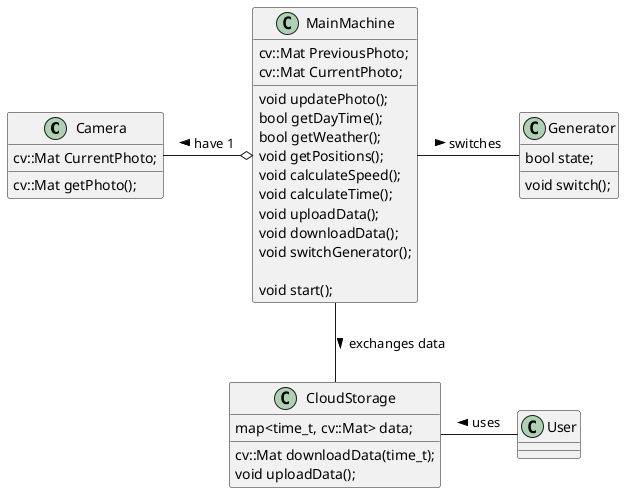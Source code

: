 @startuml
class Camera
{
   cv::Mat CurrentPhoto;
   
   cv::Mat getPhoto();
}

class MainMachine
{
   cv::Mat PreviousPhoto;
   cv::Mat CurrentPhoto;
   
   void updatePhoto();
   bool getDayTime();
   bool getWeather();
   void getPositions();
   void calculateSpeed();
   void calculateTime();
   void uploadData();
   void downloadData();
   void switchGenerator();

   void start();
}

class Generator
{
   bool state;

   void switch();
}

class CloudStorage
{
  map<time_t, cv::Mat> data;

  cv::Mat downloadData(time_t);
  void uploadData();
}

Camera -o MainMachine : have 1 <
MainMachine - Generator : switches >
MainMachine -- CloudStorage : exchanges data >
CloudStorage - User: uses <

@enduml
